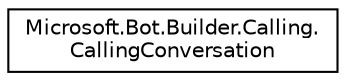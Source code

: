 digraph "Graphical Class Hierarchy"
{
  edge [fontname="Helvetica",fontsize="10",labelfontname="Helvetica",labelfontsize="10"];
  node [fontname="Helvetica",fontsize="10",shape=record];
  rankdir="LR";
  Node1 [label="Microsoft.Bot.Builder.Calling.\lCallingConversation",height=0.2,width=0.4,color="black", fillcolor="white", style="filled",URL="$d6/d56/class_microsoft_1_1_bot_1_1_builder_1_1_calling_1_1_calling_conversation.html",tooltip="The top level composition root for calling SDK. "];
}
